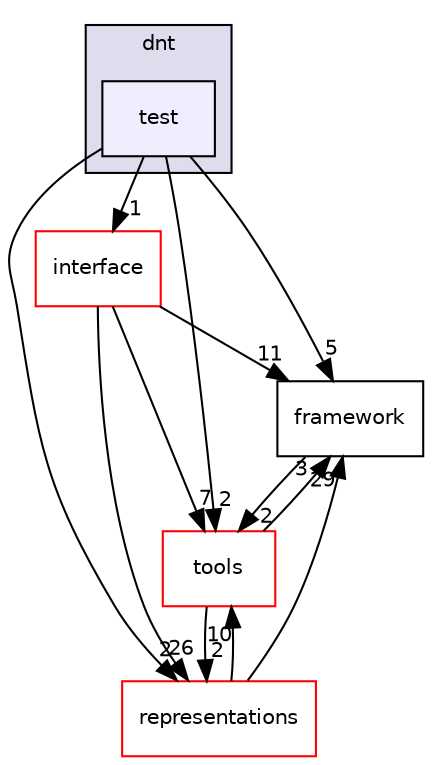 digraph "source/dnt/test" {
  compound=true
  node [ fontsize="10", fontname="Helvetica"];
  edge [ labelfontsize="10", labelfontname="Helvetica"];
  subgraph clusterdir_9f21cc5e450a8709b82f92c61a1cfea7 {
    graph [ bgcolor="#ddddee", pencolor="black", label="dnt" fontname="Helvetica", fontsize="10", URL="dir_9f21cc5e450a8709b82f92c61a1cfea7.html"]
  dir_e6053a4361dcedf988b8507b7d63f9d3 [shape=box, label="test", style="filled", fillcolor="#eeeeff", pencolor="black", URL="dir_e6053a4361dcedf988b8507b7d63f9d3.html"];
  }
  dir_d108a8a52eeac75b0e597769f03f48e5 [shape=box label="framework" URL="dir_d108a8a52eeac75b0e597769f03f48e5.html"];
  dir_3750548c40d9045ee3b3d006c00db089 [shape=box label="interface" fillcolor="white" style="filled" color="red" URL="dir_3750548c40d9045ee3b3d006c00db089.html"];
  dir_5d0042f909018ce5a6e6ef6ccdf4504c [shape=box label="tools" fillcolor="white" style="filled" color="red" URL="dir_5d0042f909018ce5a6e6ef6ccdf4504c.html"];
  dir_ffe3ad53f1ced0e013eef8ad4adffcb5 [shape=box label="representations" fillcolor="white" style="filled" color="red" URL="dir_ffe3ad53f1ced0e013eef8ad4adffcb5.html"];
  dir_d108a8a52eeac75b0e597769f03f48e5->dir_5d0042f909018ce5a6e6ef6ccdf4504c [headlabel="2", labeldistance=1.5 headhref="dir_000003_000037.html"];
  dir_3750548c40d9045ee3b3d006c00db089->dir_d108a8a52eeac75b0e597769f03f48e5 [headlabel="11", labeldistance=1.5 headhref="dir_000004_000003.html"];
  dir_3750548c40d9045ee3b3d006c00db089->dir_5d0042f909018ce5a6e6ef6ccdf4504c [headlabel="7", labeldistance=1.5 headhref="dir_000004_000037.html"];
  dir_3750548c40d9045ee3b3d006c00db089->dir_ffe3ad53f1ced0e013eef8ad4adffcb5 [headlabel="26", labeldistance=1.5 headhref="dir_000004_000027.html"];
  dir_5d0042f909018ce5a6e6ef6ccdf4504c->dir_d108a8a52eeac75b0e597769f03f48e5 [headlabel="3", labeldistance=1.5 headhref="dir_000037_000003.html"];
  dir_5d0042f909018ce5a6e6ef6ccdf4504c->dir_ffe3ad53f1ced0e013eef8ad4adffcb5 [headlabel="2", labeldistance=1.5 headhref="dir_000037_000027.html"];
  dir_ffe3ad53f1ced0e013eef8ad4adffcb5->dir_d108a8a52eeac75b0e597769f03f48e5 [headlabel="29", labeldistance=1.5 headhref="dir_000027_000003.html"];
  dir_ffe3ad53f1ced0e013eef8ad4adffcb5->dir_5d0042f909018ce5a6e6ef6ccdf4504c [headlabel="10", labeldistance=1.5 headhref="dir_000027_000037.html"];
  dir_e6053a4361dcedf988b8507b7d63f9d3->dir_d108a8a52eeac75b0e597769f03f48e5 [headlabel="5", labeldistance=1.5 headhref="dir_000036_000003.html"];
  dir_e6053a4361dcedf988b8507b7d63f9d3->dir_3750548c40d9045ee3b3d006c00db089 [headlabel="1", labeldistance=1.5 headhref="dir_000036_000004.html"];
  dir_e6053a4361dcedf988b8507b7d63f9d3->dir_5d0042f909018ce5a6e6ef6ccdf4504c [headlabel="2", labeldistance=1.5 headhref="dir_000036_000037.html"];
  dir_e6053a4361dcedf988b8507b7d63f9d3->dir_ffe3ad53f1ced0e013eef8ad4adffcb5 [headlabel="2", labeldistance=1.5 headhref="dir_000036_000027.html"];
}
